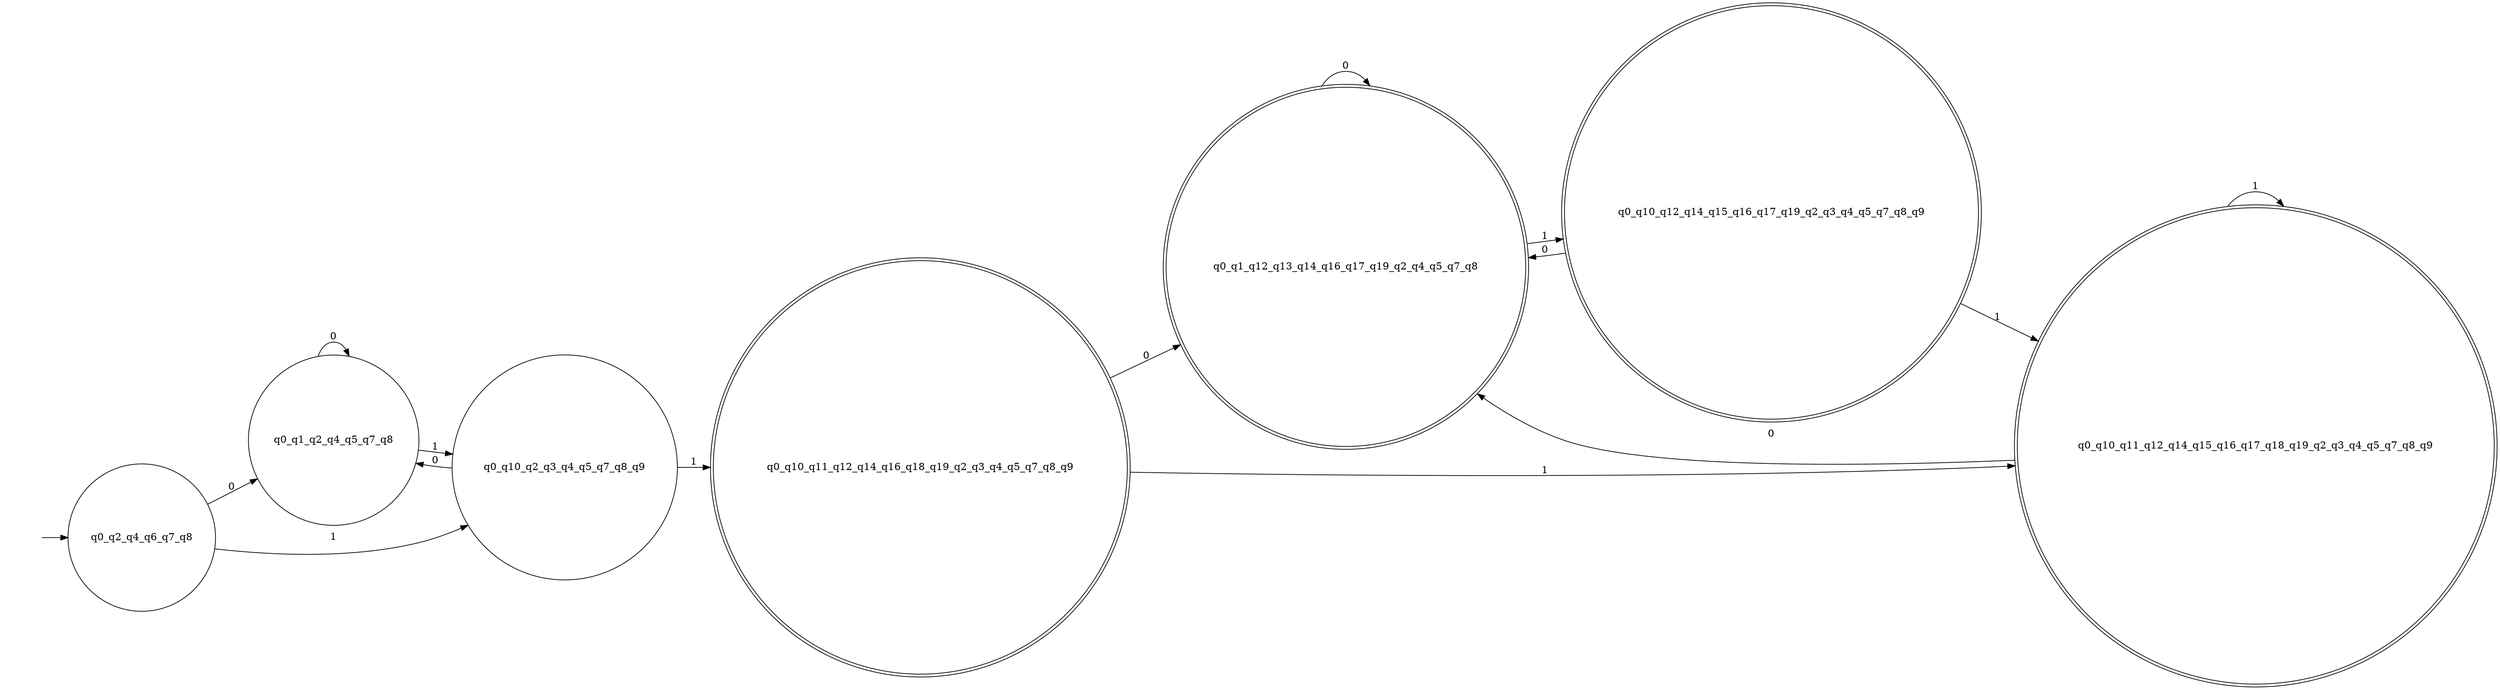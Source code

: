 digraph AFD {
	graph [rankdir=LR]
	"" [label="" shape=plaintext]
	q0_q1_q12_q13_q14_q16_q17_q19_q2_q4_q5_q7_q8 [label=q0_q1_q12_q13_q14_q16_q17_q19_q2_q4_q5_q7_q8 shape=doublecircle]
	q0_q10_q11_q12_q14_q16_q18_q19_q2_q3_q4_q5_q7_q8_q9 [label=q0_q10_q11_q12_q14_q16_q18_q19_q2_q3_q4_q5_q7_q8_q9 shape=doublecircle]
	q0_q10_q12_q14_q15_q16_q17_q19_q2_q3_q4_q5_q7_q8_q9 [label=q0_q10_q12_q14_q15_q16_q17_q19_q2_q3_q4_q5_q7_q8_q9 shape=doublecircle]
	q0_q10_q11_q12_q14_q15_q16_q17_q18_q19_q2_q3_q4_q5_q7_q8_q9 [label=q0_q10_q11_q12_q14_q15_q16_q17_q18_q19_q2_q3_q4_q5_q7_q8_q9 shape=doublecircle]
	q0_q1_q2_q4_q5_q7_q8 [label=q0_q1_q2_q4_q5_q7_q8 shape=circle]
	q0_q10_q2_q3_q4_q5_q7_q8_q9 [label=q0_q10_q2_q3_q4_q5_q7_q8_q9 shape=circle]
	q0_q2_q4_q6_q7_q8 [label=q0_q2_q4_q6_q7_q8 shape=circle]
	"" -> q0_q2_q4_q6_q7_q8 [label=""]
	q0_q1_q12_q13_q14_q16_q17_q19_q2_q4_q5_q7_q8 -> q0_q10_q12_q14_q15_q16_q17_q19_q2_q3_q4_q5_q7_q8_q9 [label=1]
	q0_q1_q12_q13_q14_q16_q17_q19_q2_q4_q5_q7_q8 -> q0_q1_q12_q13_q14_q16_q17_q19_q2_q4_q5_q7_q8 [label=0]
	q0_q1_q2_q4_q5_q7_q8 -> q0_q10_q2_q3_q4_q5_q7_q8_q9 [label=1]
	q0_q1_q2_q4_q5_q7_q8 -> q0_q1_q2_q4_q5_q7_q8 [label=0]
	q0_q10_q11_q12_q14_q15_q16_q17_q18_q19_q2_q3_q4_q5_q7_q8_q9 -> q0_q1_q12_q13_q14_q16_q17_q19_q2_q4_q5_q7_q8 [label=0]
	q0_q10_q11_q12_q14_q15_q16_q17_q18_q19_q2_q3_q4_q5_q7_q8_q9 -> q0_q10_q11_q12_q14_q15_q16_q17_q18_q19_q2_q3_q4_q5_q7_q8_q9 [label=1]
	q0_q10_q11_q12_q14_q16_q18_q19_q2_q3_q4_q5_q7_q8_q9 -> q0_q10_q11_q12_q14_q15_q16_q17_q18_q19_q2_q3_q4_q5_q7_q8_q9 [label=1]
	q0_q10_q11_q12_q14_q16_q18_q19_q2_q3_q4_q5_q7_q8_q9 -> q0_q1_q12_q13_q14_q16_q17_q19_q2_q4_q5_q7_q8 [label=0]
	q0_q10_q12_q14_q15_q16_q17_q19_q2_q3_q4_q5_q7_q8_q9 -> q0_q1_q12_q13_q14_q16_q17_q19_q2_q4_q5_q7_q8 [label=0]
	q0_q10_q12_q14_q15_q16_q17_q19_q2_q3_q4_q5_q7_q8_q9 -> q0_q10_q11_q12_q14_q15_q16_q17_q18_q19_q2_q3_q4_q5_q7_q8_q9 [label=1]
	q0_q10_q2_q3_q4_q5_q7_q8_q9 -> q0_q1_q2_q4_q5_q7_q8 [label=0]
	q0_q10_q2_q3_q4_q5_q7_q8_q9 -> q0_q10_q11_q12_q14_q16_q18_q19_q2_q3_q4_q5_q7_q8_q9 [label=1]
	q0_q2_q4_q6_q7_q8 -> q0_q10_q2_q3_q4_q5_q7_q8_q9 [label=1]
	q0_q2_q4_q6_q7_q8 -> q0_q1_q2_q4_q5_q7_q8 [label=0]
}
